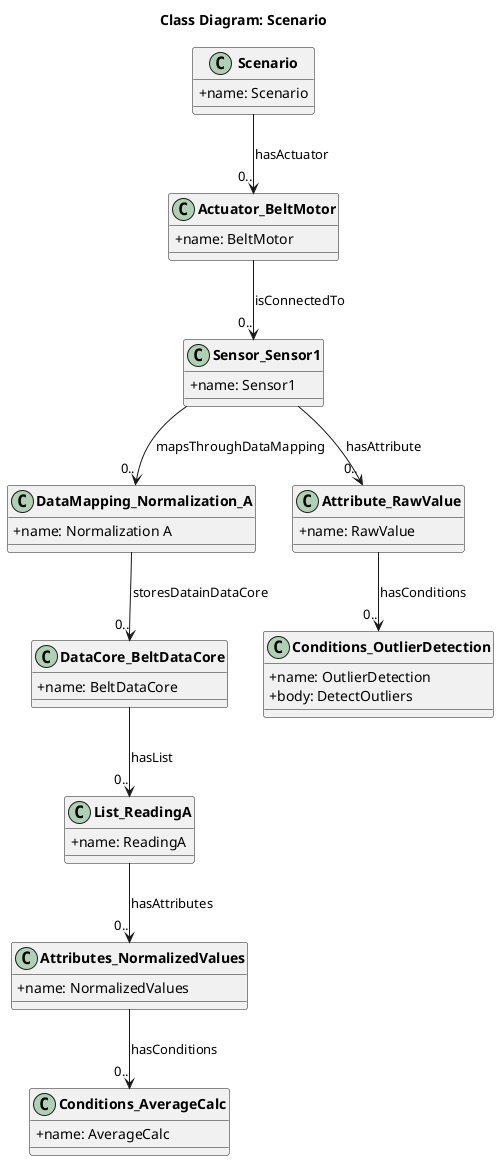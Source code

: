 @startuml
skinparam shadowing false
skinparam classAttributeIconSize 0
skinparam classFontStyle bold
skinparam classFontSize 14

title Class Diagram: Scenario

class Scenario {
  +name: Scenario
}

class Actuator_BeltMotor {
  +name: BeltMotor
}

class Sensor_Sensor1 {
  +name: Sensor1
}

class DataMapping_Normalization_A {
  +name: Normalization A
}

class DataCore_BeltDataCore {
  +name: BeltDataCore
}

class List_ReadingA {
  +name: ReadingA
}

class Attributes_NormalizedValues {
  +name: NormalizedValues
}

class Conditions_AverageCalc {
  +name: AverageCalc
}

class Attribute_RawValue {
  +name: RawValue
}

class Conditions_OutlierDetection {
  +name: OutlierDetection
  +body: DetectOutliers
}

Scenario --> "0.." Actuator_BeltMotor : hasActuator
Actuator_BeltMotor --> "0.." Sensor_Sensor1 : isConnectedTo
Sensor_Sensor1 --> "0.." DataMapping_Normalization_A : mapsThroughDataMapping
DataMapping_Normalization_A --> "0.." DataCore_BeltDataCore : storesDatainDataCore
DataCore_BeltDataCore --> "0.." List_ReadingA : hasList
List_ReadingA --> "0.." Attributes_NormalizedValues : hasAttributes
Attributes_NormalizedValues --> "0.." Conditions_AverageCalc : hasConditions
Sensor_Sensor1 --> "0.." Attribute_RawValue : hasAttribute
Attribute_RawValue --> "0.." Conditions_OutlierDetection : hasConditions

@enduml
